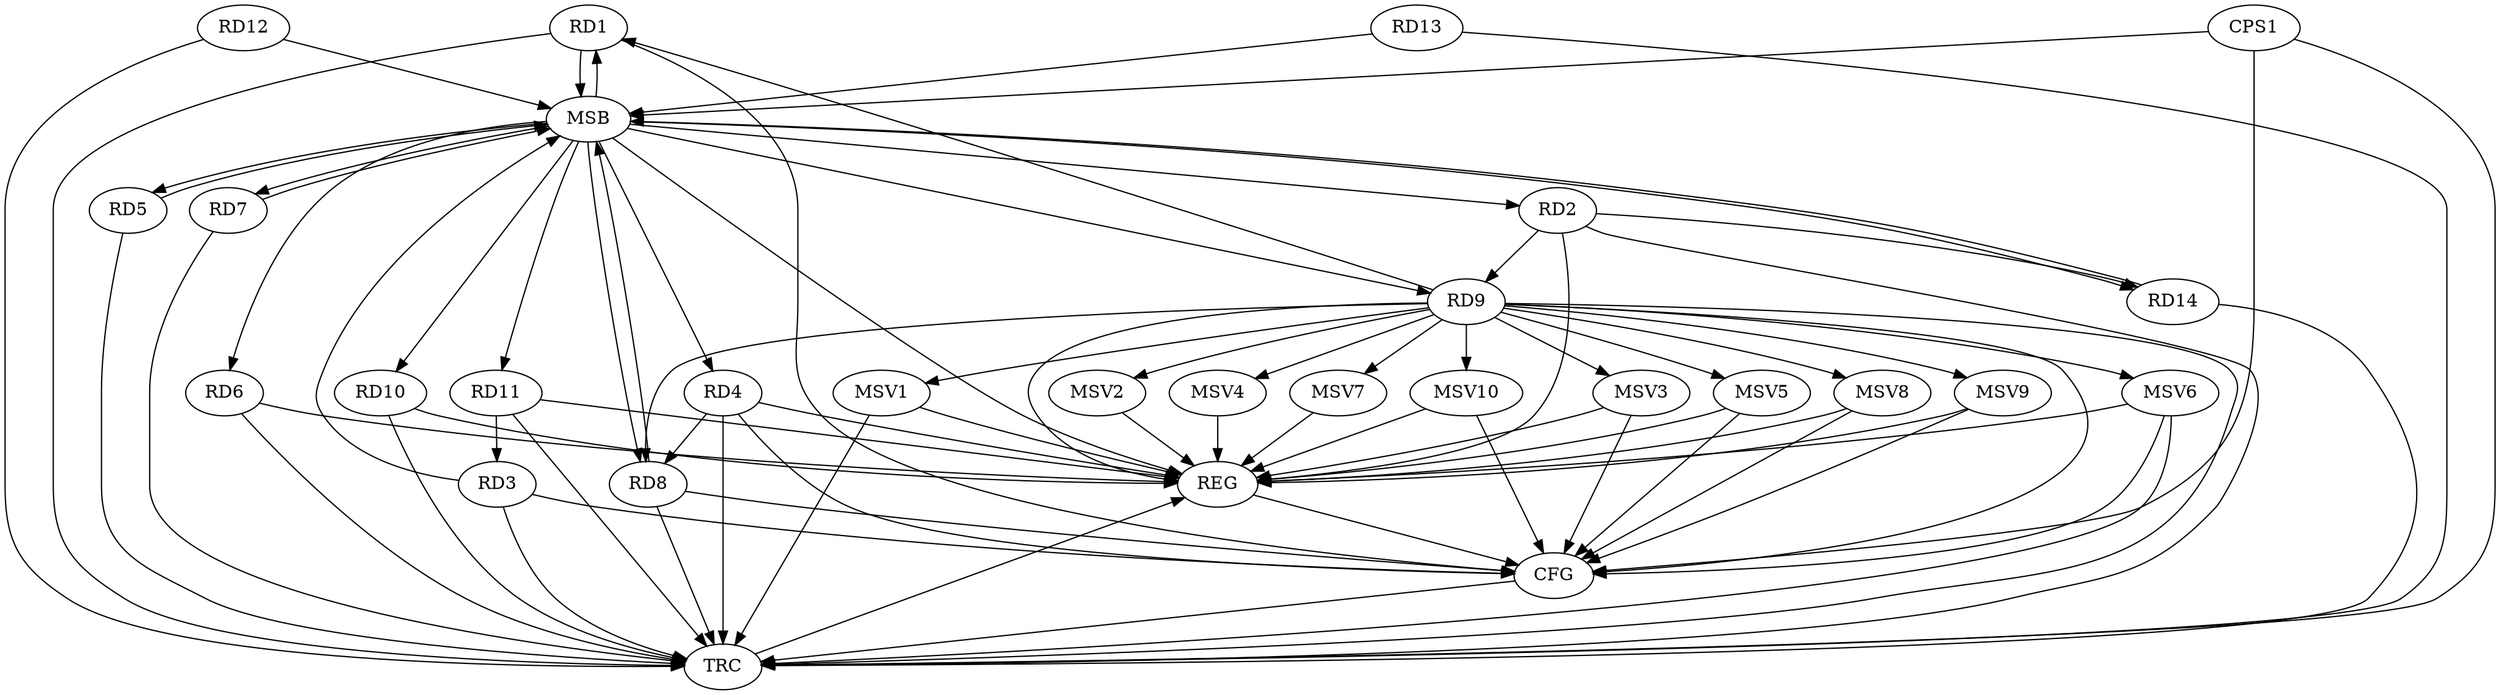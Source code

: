 strict digraph G {
  RD1 [ label="RD1" ];
  RD2 [ label="RD2" ];
  RD3 [ label="RD3" ];
  RD4 [ label="RD4" ];
  RD5 [ label="RD5" ];
  RD6 [ label="RD6" ];
  RD7 [ label="RD7" ];
  RD8 [ label="RD8" ];
  RD9 [ label="RD9" ];
  RD10 [ label="RD10" ];
  RD11 [ label="RD11" ];
  RD12 [ label="RD12" ];
  RD13 [ label="RD13" ];
  RD14 [ label="RD14" ];
  CPS1 [ label="CPS1" ];
  REG [ label="REG" ];
  MSB [ label="MSB" ];
  CFG [ label="CFG" ];
  TRC [ label="TRC" ];
  MSV1 [ label="MSV1" ];
  MSV2 [ label="MSV2" ];
  MSV3 [ label="MSV3" ];
  MSV4 [ label="MSV4" ];
  MSV5 [ label="MSV5" ];
  MSV6 [ label="MSV6" ];
  MSV7 [ label="MSV7" ];
  MSV8 [ label="MSV8" ];
  MSV9 [ label="MSV9" ];
  MSV10 [ label="MSV10" ];
  RD9 -> RD1;
  RD2 -> RD9;
  RD2 -> RD14;
  RD11 -> RD3;
  RD4 -> RD8;
  RD9 -> RD8;
  RD2 -> REG;
  RD4 -> REG;
  RD6 -> REG;
  RD9 -> REG;
  RD10 -> REG;
  RD11 -> REG;
  RD1 -> MSB;
  MSB -> REG;
  RD3 -> MSB;
  MSB -> RD1;
  MSB -> RD5;
  MSB -> RD6;
  RD5 -> MSB;
  MSB -> RD9;
  RD7 -> MSB;
  MSB -> RD14;
  RD8 -> MSB;
  MSB -> RD4;
  MSB -> RD11;
  RD12 -> MSB;
  MSB -> RD2;
  RD13 -> MSB;
  MSB -> RD8;
  RD14 -> MSB;
  MSB -> RD7;
  CPS1 -> MSB;
  MSB -> RD10;
  CPS1 -> CFG;
  RD4 -> CFG;
  RD9 -> CFG;
  RD1 -> CFG;
  RD3 -> CFG;
  RD8 -> CFG;
  REG -> CFG;
  RD1 -> TRC;
  RD2 -> TRC;
  RD3 -> TRC;
  RD4 -> TRC;
  RD5 -> TRC;
  RD6 -> TRC;
  RD7 -> TRC;
  RD8 -> TRC;
  RD9 -> TRC;
  RD10 -> TRC;
  RD11 -> TRC;
  RD12 -> TRC;
  RD13 -> TRC;
  RD14 -> TRC;
  CPS1 -> TRC;
  CFG -> TRC;
  TRC -> REG;
  RD9 -> MSV1;
  MSV1 -> REG;
  MSV1 -> TRC;
  RD9 -> MSV2;
  RD9 -> MSV3;
  MSV2 -> REG;
  MSV3 -> REG;
  MSV3 -> CFG;
  RD9 -> MSV4;
  RD9 -> MSV5;
  MSV4 -> REG;
  MSV5 -> REG;
  MSV5 -> CFG;
  RD9 -> MSV6;
  MSV6 -> REG;
  MSV6 -> TRC;
  MSV6 -> CFG;
  RD9 -> MSV7;
  MSV7 -> REG;
  RD9 -> MSV8;
  MSV8 -> REG;
  MSV8 -> CFG;
  RD9 -> MSV9;
  MSV9 -> REG;
  MSV9 -> CFG;
  RD9 -> MSV10;
  MSV10 -> REG;
  MSV10 -> CFG;
}
